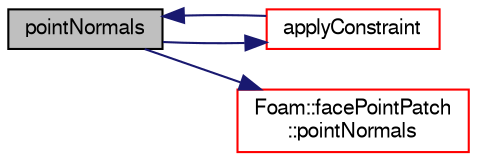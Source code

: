 digraph "pointNormals"
{
  bgcolor="transparent";
  edge [fontname="FreeSans",fontsize="10",labelfontname="FreeSans",labelfontsize="10"];
  node [fontname="FreeSans",fontsize="10",shape=record];
  rankdir="LR";
  Node14 [label="pointNormals",height=0.2,width=0.4,color="black", fillcolor="grey75", style="filled", fontcolor="black"];
  Node14 -> Node15 [color="midnightblue",fontsize="10",style="solid",fontname="FreeSans"];
  Node15 [label="applyConstraint",height=0.2,width=0.4,color="red",URL="$a27282.html#a0278544fed3fb66dca87ab7ecd9e429f",tooltip="Accumulate the effect of constraint direction of this patch. "];
  Node15 -> Node14 [color="midnightblue",fontsize="10",style="solid",fontname="FreeSans"];
  Node14 -> Node20 [color="midnightblue",fontsize="10",style="solid",fontname="FreeSans"];
  Node20 [label="Foam::facePointPatch\l::pointNormals",height=0.2,width=0.4,color="red",URL="$a27322.html#a9c0e7b62399087dd555b023632ac529a",tooltip="Return point unit normals. "];
}
